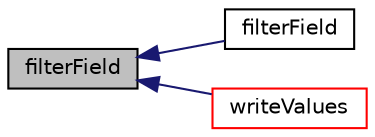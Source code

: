 digraph "filterField"
{
  bgcolor="transparent";
  edge [fontname="Helvetica",fontsize="10",labelfontname="Helvetica",labelfontsize="10"];
  node [fontname="Helvetica",fontsize="10",shape=record];
  rankdir="LR";
  Node1 [label="filterField",height=0.2,width=0.4,color="black", fillcolor="grey75", style="filled", fontcolor="black"];
  Node1 -> Node2 [dir="back",color="midnightblue",fontsize="10",style="solid",fontname="Helvetica"];
  Node2 [label="filterField",height=0.2,width=0.4,color="black",URL="$a00745.html#a47eabf606a27195e0ac119546c8f8cbb"];
  Node1 -> Node3 [dir="back",color="midnightblue",fontsize="10",style="solid",fontname="Helvetica"];
  Node3 [label="writeValues",height=0.2,width=0.4,color="red",URL="$a00745.html#a930c8e90522f733f078680b6ce4994c1",tooltip="Templated helper function to output field values. "];
}
